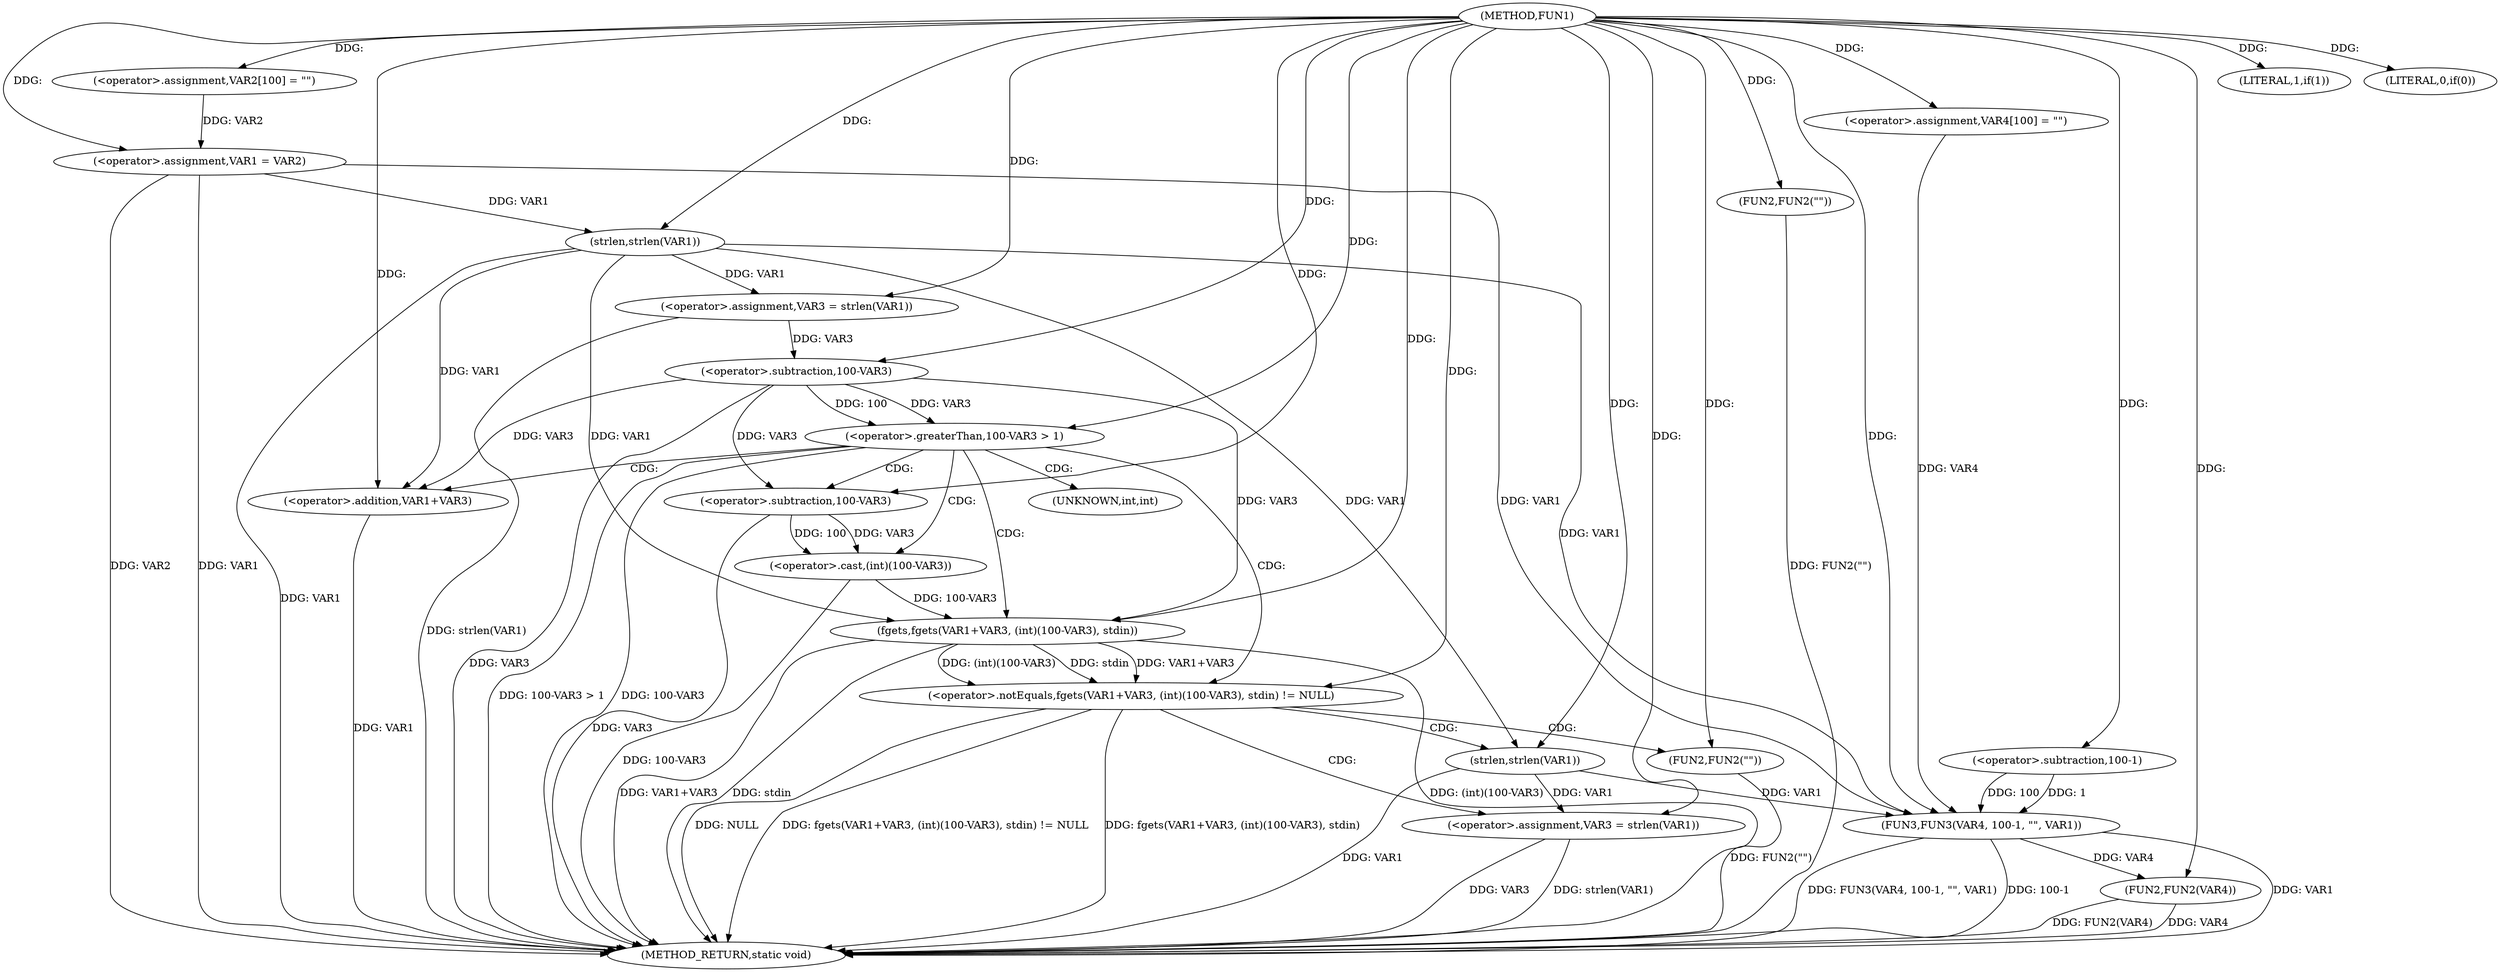 digraph FUN1 {  
"1000100" [label = "(METHOD,FUN1)" ]
"1000170" [label = "(METHOD_RETURN,static void)" ]
"1000104" [label = "(<operator>.assignment,VAR2[100] = \"\")" ]
"1000107" [label = "(<operator>.assignment,VAR1 = VAR2)" ]
"1000111" [label = "(LITERAL,1,if(1))" ]
"1000115" [label = "(<operator>.assignment,VAR3 = strlen(VAR1))" ]
"1000117" [label = "(strlen,strlen(VAR1))" ]
"1000120" [label = "(<operator>.greaterThan,100-VAR3 > 1)" ]
"1000121" [label = "(<operator>.subtraction,100-VAR3)" ]
"1000127" [label = "(<operator>.notEquals,fgets(VAR1+VAR3, (int)(100-VAR3), stdin) != NULL)" ]
"1000128" [label = "(fgets,fgets(VAR1+VAR3, (int)(100-VAR3), stdin))" ]
"1000129" [label = "(<operator>.addition,VAR1+VAR3)" ]
"1000132" [label = "(<operator>.cast,(int)(100-VAR3))" ]
"1000134" [label = "(<operator>.subtraction,100-VAR3)" ]
"1000140" [label = "(<operator>.assignment,VAR3 = strlen(VAR1))" ]
"1000142" [label = "(strlen,strlen(VAR1))" ]
"1000147" [label = "(FUN2,FUN2(\"\"))" ]
"1000150" [label = "(LITERAL,0,if(0))" ]
"1000152" [label = "(FUN2,FUN2(\"\"))" ]
"1000158" [label = "(<operator>.assignment,VAR4[100] = \"\")" ]
"1000161" [label = "(FUN3,FUN3(VAR4, 100-1, \"\", VAR1))" ]
"1000163" [label = "(<operator>.subtraction,100-1)" ]
"1000168" [label = "(FUN2,FUN2(VAR4))" ]
"1000133" [label = "(UNKNOWN,int,int)" ]
  "1000115" -> "1000170"  [ label = "DDG: strlen(VAR1)"] 
  "1000140" -> "1000170"  [ label = "DDG: strlen(VAR1)"] 
  "1000107" -> "1000170"  [ label = "DDG: VAR1"] 
  "1000168" -> "1000170"  [ label = "DDG: VAR4"] 
  "1000127" -> "1000170"  [ label = "DDG: fgets(VAR1+VAR3, (int)(100-VAR3), stdin) != NULL"] 
  "1000117" -> "1000170"  [ label = "DDG: VAR1"] 
  "1000120" -> "1000170"  [ label = "DDG: 100-VAR3 > 1"] 
  "1000161" -> "1000170"  [ label = "DDG: 100-1"] 
  "1000168" -> "1000170"  [ label = "DDG: FUN2(VAR4)"] 
  "1000129" -> "1000170"  [ label = "DDG: VAR1"] 
  "1000121" -> "1000170"  [ label = "DDG: VAR3"] 
  "1000128" -> "1000170"  [ label = "DDG: (int)(100-VAR3)"] 
  "1000140" -> "1000170"  [ label = "DDG: VAR3"] 
  "1000152" -> "1000170"  [ label = "DDG: FUN2(\"\")"] 
  "1000128" -> "1000170"  [ label = "DDG: VAR1+VAR3"] 
  "1000161" -> "1000170"  [ label = "DDG: VAR1"] 
  "1000132" -> "1000170"  [ label = "DDG: 100-VAR3"] 
  "1000120" -> "1000170"  [ label = "DDG: 100-VAR3"] 
  "1000142" -> "1000170"  [ label = "DDG: VAR1"] 
  "1000134" -> "1000170"  [ label = "DDG: VAR3"] 
  "1000127" -> "1000170"  [ label = "DDG: fgets(VAR1+VAR3, (int)(100-VAR3), stdin)"] 
  "1000127" -> "1000170"  [ label = "DDG: NULL"] 
  "1000147" -> "1000170"  [ label = "DDG: FUN2(\"\")"] 
  "1000161" -> "1000170"  [ label = "DDG: FUN3(VAR4, 100-1, \"\", VAR1)"] 
  "1000128" -> "1000170"  [ label = "DDG: stdin"] 
  "1000107" -> "1000170"  [ label = "DDG: VAR2"] 
  "1000100" -> "1000104"  [ label = "DDG: "] 
  "1000104" -> "1000107"  [ label = "DDG: VAR2"] 
  "1000100" -> "1000107"  [ label = "DDG: "] 
  "1000100" -> "1000111"  [ label = "DDG: "] 
  "1000117" -> "1000115"  [ label = "DDG: VAR1"] 
  "1000100" -> "1000115"  [ label = "DDG: "] 
  "1000107" -> "1000117"  [ label = "DDG: VAR1"] 
  "1000100" -> "1000117"  [ label = "DDG: "] 
  "1000121" -> "1000120"  [ label = "DDG: 100"] 
  "1000121" -> "1000120"  [ label = "DDG: VAR3"] 
  "1000100" -> "1000121"  [ label = "DDG: "] 
  "1000115" -> "1000121"  [ label = "DDG: VAR3"] 
  "1000100" -> "1000120"  [ label = "DDG: "] 
  "1000128" -> "1000127"  [ label = "DDG: VAR1+VAR3"] 
  "1000128" -> "1000127"  [ label = "DDG: (int)(100-VAR3)"] 
  "1000128" -> "1000127"  [ label = "DDG: stdin"] 
  "1000117" -> "1000128"  [ label = "DDG: VAR1"] 
  "1000100" -> "1000128"  [ label = "DDG: "] 
  "1000121" -> "1000128"  [ label = "DDG: VAR3"] 
  "1000117" -> "1000129"  [ label = "DDG: VAR1"] 
  "1000100" -> "1000129"  [ label = "DDG: "] 
  "1000121" -> "1000129"  [ label = "DDG: VAR3"] 
  "1000132" -> "1000128"  [ label = "DDG: 100-VAR3"] 
  "1000134" -> "1000132"  [ label = "DDG: 100"] 
  "1000134" -> "1000132"  [ label = "DDG: VAR3"] 
  "1000100" -> "1000134"  [ label = "DDG: "] 
  "1000121" -> "1000134"  [ label = "DDG: VAR3"] 
  "1000100" -> "1000127"  [ label = "DDG: "] 
  "1000142" -> "1000140"  [ label = "DDG: VAR1"] 
  "1000100" -> "1000140"  [ label = "DDG: "] 
  "1000100" -> "1000142"  [ label = "DDG: "] 
  "1000117" -> "1000142"  [ label = "DDG: VAR1"] 
  "1000100" -> "1000147"  [ label = "DDG: "] 
  "1000100" -> "1000150"  [ label = "DDG: "] 
  "1000100" -> "1000152"  [ label = "DDG: "] 
  "1000100" -> "1000158"  [ label = "DDG: "] 
  "1000158" -> "1000161"  [ label = "DDG: VAR4"] 
  "1000100" -> "1000161"  [ label = "DDG: "] 
  "1000163" -> "1000161"  [ label = "DDG: 100"] 
  "1000163" -> "1000161"  [ label = "DDG: 1"] 
  "1000100" -> "1000163"  [ label = "DDG: "] 
  "1000107" -> "1000161"  [ label = "DDG: VAR1"] 
  "1000117" -> "1000161"  [ label = "DDG: VAR1"] 
  "1000142" -> "1000161"  [ label = "DDG: VAR1"] 
  "1000161" -> "1000168"  [ label = "DDG: VAR4"] 
  "1000100" -> "1000168"  [ label = "DDG: "] 
  "1000120" -> "1000127"  [ label = "CDG: "] 
  "1000120" -> "1000132"  [ label = "CDG: "] 
  "1000120" -> "1000128"  [ label = "CDG: "] 
  "1000120" -> "1000129"  [ label = "CDG: "] 
  "1000120" -> "1000133"  [ label = "CDG: "] 
  "1000120" -> "1000134"  [ label = "CDG: "] 
  "1000127" -> "1000142"  [ label = "CDG: "] 
  "1000127" -> "1000147"  [ label = "CDG: "] 
  "1000127" -> "1000140"  [ label = "CDG: "] 
}
